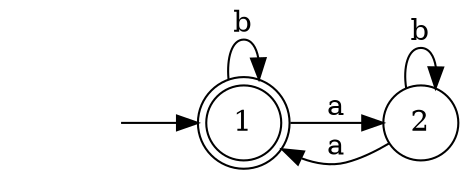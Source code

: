 digraph {
  rankdir=LR;
  node [shape = none, label=""]; 0;
  node [shape = doublecircle, label="1"]; 1;
  node [shape = circle, label="2"]; 2;
  0 -> 1 [label = ""];
  1 -> 2 [label = "a"];
  1 -> 1 [label = "b"];
  2 -> 1 [label = "a"];
  2 -> 2 [label = "b"];
}
